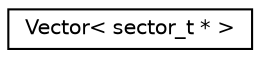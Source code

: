 digraph "Graphical Class Hierarchy"
{
 // INTERACTIVE_SVG=YES
  edge [fontname="Helvetica",fontsize="10",labelfontname="Helvetica",labelfontsize="10"];
  node [fontname="Helvetica",fontsize="10",shape=record];
  rankdir="LR";
  Node1 [label="Vector\< sector_t * \>",height=0.2,width=0.4,color="black", fillcolor="white", style="filled",URL="$class_vector.html"];
}
